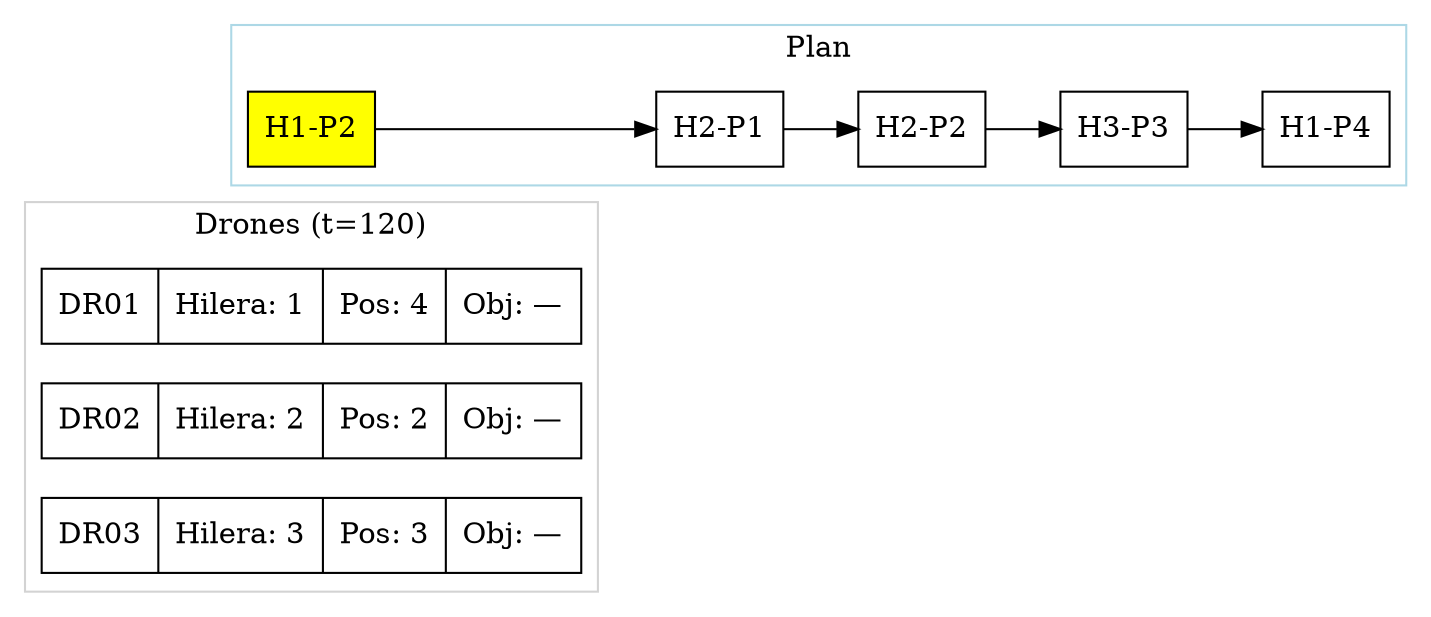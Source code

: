 digraph G {
rankdir=LR;
node [shape=record];
subgraph cluster_drones { label="Drones (t=120)"; color=lightgrey;
"DR01" [label="{DR01|Hilera: 1|Pos: 4|Obj: —}"];
"DR02" [label="{DR02|Hilera: 2|Pos: 2|Obj: —}"];
"DR03" [label="{DR03|Hilera: 3|Pos: 3|Obj: —}"];
}
subgraph cluster_plan { label="Plan"; color=lightblue;
P0 [label="H1-P2",style=filled,fillcolor=yellow];
P1 [label="H2-P1"];
P0 -> P1;
P2 [label="H2-P2"];
P1 -> P2;
P3 [label="H3-P3"];
P2 -> P3;
P4 [label="H1-P4"];
P3 -> P4;
}
}
